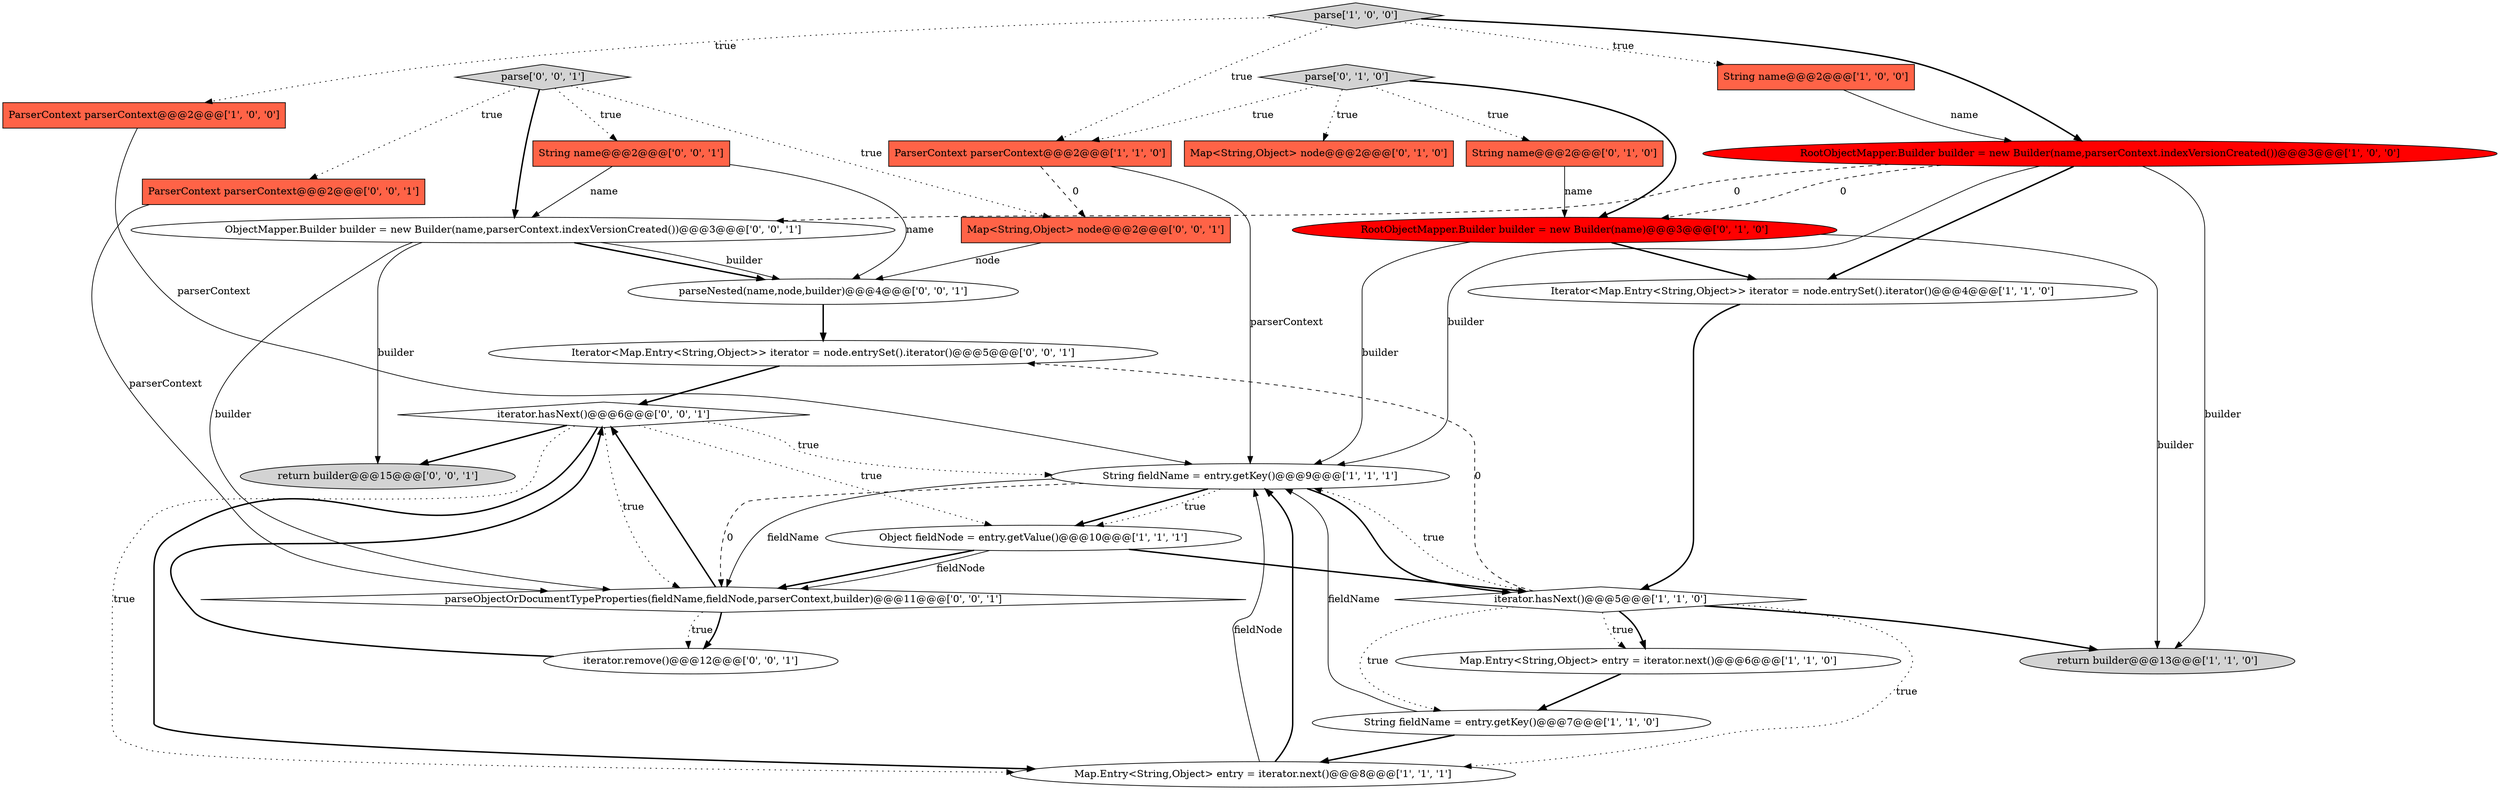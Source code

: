 digraph {
20 [style = filled, label = "Iterator<Map.Entry<String,Object>> iterator = node.entrySet().iterator()@@@5@@@['0', '0', '1']", fillcolor = white, shape = ellipse image = "AAA0AAABBB3BBB"];
7 [style = filled, label = "iterator.hasNext()@@@5@@@['1', '1', '0']", fillcolor = white, shape = diamond image = "AAA0AAABBB1BBB"];
8 [style = filled, label = "String fieldName = entry.getKey()@@@9@@@['1', '1', '1']", fillcolor = white, shape = ellipse image = "AAA0AAABBB1BBB"];
13 [style = filled, label = "String name@@@2@@@['0', '1', '0']", fillcolor = tomato, shape = box image = "AAA0AAABBB2BBB"];
2 [style = filled, label = "Map.Entry<String,Object> entry = iterator.next()@@@6@@@['1', '1', '0']", fillcolor = white, shape = ellipse image = "AAA0AAABBB1BBB"];
4 [style = filled, label = "Map.Entry<String,Object> entry = iterator.next()@@@8@@@['1', '1', '1']", fillcolor = white, shape = ellipse image = "AAA0AAABBB1BBB"];
10 [style = filled, label = "Object fieldNode = entry.getValue()@@@10@@@['1', '1', '1']", fillcolor = white, shape = ellipse image = "AAA0AAABBB1BBB"];
21 [style = filled, label = "parseObjectOrDocumentTypeProperties(fieldName,fieldNode,parserContext,builder)@@@11@@@['0', '0', '1']", fillcolor = white, shape = diamond image = "AAA0AAABBB3BBB"];
26 [style = filled, label = "parse['0', '0', '1']", fillcolor = lightgray, shape = diamond image = "AAA0AAABBB3BBB"];
5 [style = filled, label = "String name@@@2@@@['1', '0', '0']", fillcolor = tomato, shape = box image = "AAA0AAABBB1BBB"];
24 [style = filled, label = "return builder@@@15@@@['0', '0', '1']", fillcolor = lightgray, shape = ellipse image = "AAA0AAABBB3BBB"];
11 [style = filled, label = "Iterator<Map.Entry<String,Object>> iterator = node.entrySet().iterator()@@@4@@@['1', '1', '0']", fillcolor = white, shape = ellipse image = "AAA0AAABBB1BBB"];
16 [style = filled, label = "Map<String,Object> node@@@2@@@['0', '1', '0']", fillcolor = tomato, shape = box image = "AAA0AAABBB2BBB"];
12 [style = filled, label = "parse['1', '0', '0']", fillcolor = lightgray, shape = diamond image = "AAA0AAABBB1BBB"];
9 [style = filled, label = "ParserContext parserContext@@@2@@@['1', '1', '0']", fillcolor = tomato, shape = box image = "AAA0AAABBB1BBB"];
25 [style = filled, label = "String name@@@2@@@['0', '0', '1']", fillcolor = tomato, shape = box image = "AAA0AAABBB3BBB"];
0 [style = filled, label = "RootObjectMapper.Builder builder = new Builder(name,parserContext.indexVersionCreated())@@@3@@@['1', '0', '0']", fillcolor = red, shape = ellipse image = "AAA1AAABBB1BBB"];
23 [style = filled, label = "ParserContext parserContext@@@2@@@['0', '0', '1']", fillcolor = tomato, shape = box image = "AAA0AAABBB3BBB"];
22 [style = filled, label = "ObjectMapper.Builder builder = new Builder(name,parserContext.indexVersionCreated())@@@3@@@['0', '0', '1']", fillcolor = white, shape = ellipse image = "AAA0AAABBB3BBB"];
1 [style = filled, label = "ParserContext parserContext@@@2@@@['1', '0', '0']", fillcolor = tomato, shape = box image = "AAA0AAABBB1BBB"];
14 [style = filled, label = "parse['0', '1', '0']", fillcolor = lightgray, shape = diamond image = "AAA0AAABBB2BBB"];
19 [style = filled, label = "parseNested(name,node,builder)@@@4@@@['0', '0', '1']", fillcolor = white, shape = ellipse image = "AAA0AAABBB3BBB"];
18 [style = filled, label = "iterator.remove()@@@12@@@['0', '0', '1']", fillcolor = white, shape = ellipse image = "AAA0AAABBB3BBB"];
15 [style = filled, label = "RootObjectMapper.Builder builder = new Builder(name)@@@3@@@['0', '1', '0']", fillcolor = red, shape = ellipse image = "AAA1AAABBB2BBB"];
3 [style = filled, label = "String fieldName = entry.getKey()@@@7@@@['1', '1', '0']", fillcolor = white, shape = ellipse image = "AAA0AAABBB1BBB"];
27 [style = filled, label = "Map<String,Object> node@@@2@@@['0', '0', '1']", fillcolor = tomato, shape = box image = "AAA0AAABBB3BBB"];
6 [style = filled, label = "return builder@@@13@@@['1', '1', '0']", fillcolor = lightgray, shape = ellipse image = "AAA0AAABBB1BBB"];
17 [style = filled, label = "iterator.hasNext()@@@6@@@['0', '0', '1']", fillcolor = white, shape = diamond image = "AAA0AAABBB3BBB"];
4->8 [style = solid, label="fieldNode"];
13->15 [style = solid, label="name"];
7->2 [style = dotted, label="true"];
8->10 [style = bold, label=""];
20->17 [style = bold, label=""];
15->6 [style = solid, label="builder"];
22->19 [style = bold, label=""];
22->24 [style = solid, label="builder"];
21->18 [style = dotted, label="true"];
26->25 [style = dotted, label="true"];
17->4 [style = dotted, label="true"];
19->20 [style = bold, label=""];
2->3 [style = bold, label=""];
26->27 [style = dotted, label="true"];
3->8 [style = solid, label="fieldName"];
0->8 [style = solid, label="builder"];
18->17 [style = bold, label=""];
12->1 [style = dotted, label="true"];
0->11 [style = bold, label=""];
0->15 [style = dashed, label="0"];
9->27 [style = dashed, label="0"];
7->20 [style = dashed, label="0"];
26->23 [style = dotted, label="true"];
10->21 [style = bold, label=""];
8->10 [style = dotted, label="true"];
8->21 [style = dashed, label="0"];
12->0 [style = bold, label=""];
3->4 [style = bold, label=""];
10->7 [style = bold, label=""];
0->22 [style = dashed, label="0"];
21->18 [style = bold, label=""];
14->13 [style = dotted, label="true"];
26->22 [style = bold, label=""];
8->7 [style = bold, label=""];
0->6 [style = solid, label="builder"];
14->16 [style = dotted, label="true"];
15->8 [style = solid, label="builder"];
17->8 [style = dotted, label="true"];
22->19 [style = solid, label="builder"];
8->21 [style = solid, label="fieldName"];
17->10 [style = dotted, label="true"];
27->19 [style = solid, label="node"];
17->24 [style = bold, label=""];
15->11 [style = bold, label=""];
12->5 [style = dotted, label="true"];
7->3 [style = dotted, label="true"];
5->0 [style = solid, label="name"];
7->2 [style = bold, label=""];
7->6 [style = bold, label=""];
7->4 [style = dotted, label="true"];
25->22 [style = solid, label="name"];
4->8 [style = bold, label=""];
25->19 [style = solid, label="name"];
14->15 [style = bold, label=""];
14->9 [style = dotted, label="true"];
23->21 [style = solid, label="parserContext"];
10->21 [style = solid, label="fieldNode"];
7->8 [style = dotted, label="true"];
17->21 [style = dotted, label="true"];
1->8 [style = solid, label="parserContext"];
21->17 [style = bold, label=""];
17->4 [style = bold, label=""];
11->7 [style = bold, label=""];
22->21 [style = solid, label="builder"];
9->8 [style = solid, label="parserContext"];
12->9 [style = dotted, label="true"];
}
